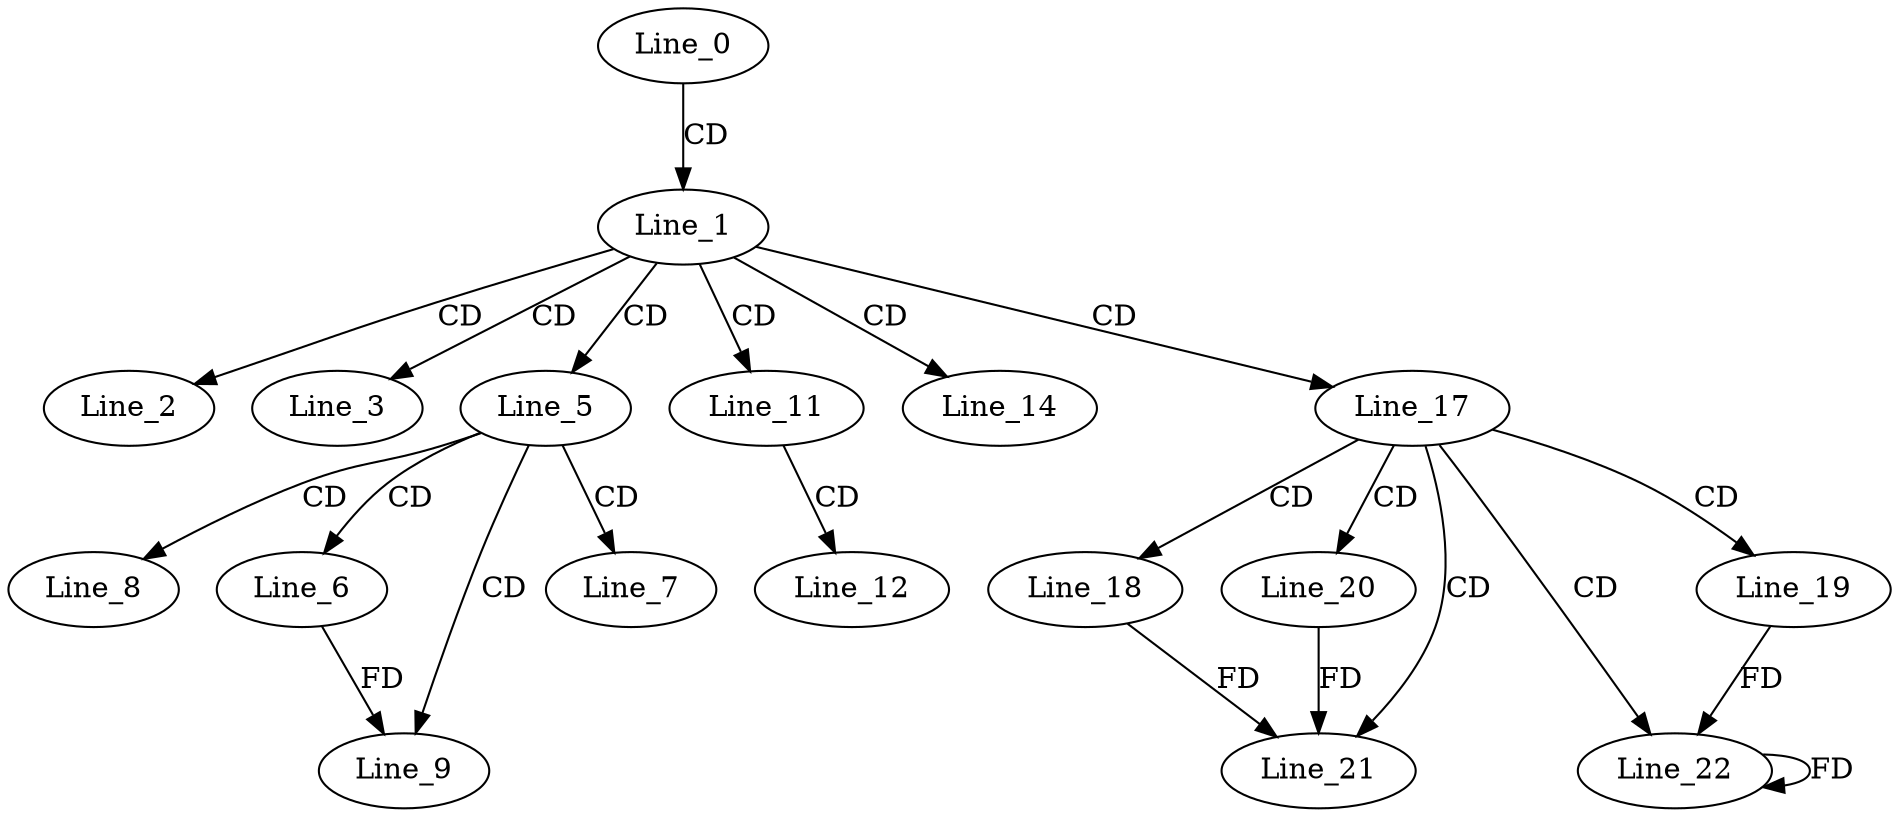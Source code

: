 digraph G {
  Line_0;
  Line_1;
  Line_2;
  Line_3;
  Line_5;
  Line_6;
  Line_7;
  Line_8;
  Line_9;
  Line_11;
  Line_12;
  Line_14;
  Line_17;
  Line_18;
  Line_19;
  Line_20;
  Line_21;
  Line_22;
  Line_0 -> Line_1 [ label="CD" ];
  Line_1 -> Line_2 [ label="CD" ];
  Line_1 -> Line_3 [ label="CD" ];
  Line_1 -> Line_5 [ label="CD" ];
  Line_5 -> Line_6 [ label="CD" ];
  Line_5 -> Line_7 [ label="CD" ];
  Line_5 -> Line_8 [ label="CD" ];
  Line_5 -> Line_9 [ label="CD" ];
  Line_6 -> Line_9 [ label="FD" ];
  Line_1 -> Line_11 [ label="CD" ];
  Line_11 -> Line_12 [ label="CD" ];
  Line_1 -> Line_14 [ label="CD" ];
  Line_1 -> Line_17 [ label="CD" ];
  Line_17 -> Line_18 [ label="CD" ];
  Line_17 -> Line_19 [ label="CD" ];
  Line_17 -> Line_20 [ label="CD" ];
  Line_17 -> Line_21 [ label="CD" ];
  Line_18 -> Line_21 [ label="FD" ];
  Line_20 -> Line_21 [ label="FD" ];
  Line_17 -> Line_22 [ label="CD" ];
  Line_19 -> Line_22 [ label="FD" ];
  Line_22 -> Line_22 [ label="FD" ];
}
